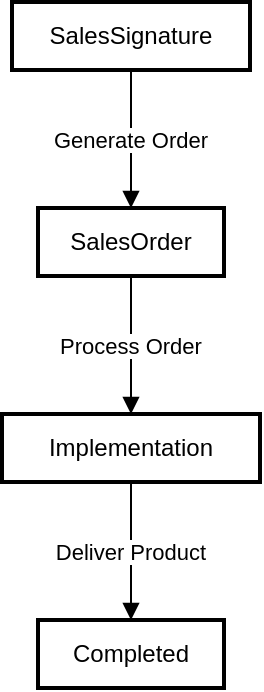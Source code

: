 <mxfile version="21.8.2" type="github">
  <diagram name="Page-1" id="OyX04bIdLHQ4_JAxAHk_">
    <mxGraphModel>
      <root>
        <mxCell id="0" />
        <mxCell id="1" parent="0" />
        <mxCell id="2" value="SalesSignature" style="whiteSpace=wrap;strokeWidth=2;" vertex="1" parent="1">
          <mxGeometry x="5" width="119" height="34" as="geometry" />
        </mxCell>
        <mxCell id="3" value="SalesOrder" style="whiteSpace=wrap;strokeWidth=2;" vertex="1" parent="1">
          <mxGeometry x="18" y="103" width="93" height="34" as="geometry" />
        </mxCell>
        <mxCell id="4" value="Implementation" style="whiteSpace=wrap;strokeWidth=2;" vertex="1" parent="1">
          <mxGeometry y="206" width="129" height="34" as="geometry" />
        </mxCell>
        <mxCell id="5" value="Completed" style="whiteSpace=wrap;strokeWidth=2;" vertex="1" parent="1">
          <mxGeometry x="18" y="309" width="93" height="34" as="geometry" />
        </mxCell>
        <mxCell id="6" value="Generate Order" style="curved=1;startArrow=none;endArrow=block;exitX=0.5;exitY=1;entryX=0.5;entryY=0;" edge="1" parent="1" source="2" target="3">
          <mxGeometry relative="1" as="geometry">
            <Array as="points" />
          </mxGeometry>
        </mxCell>
        <mxCell id="7" value="Process Order" style="curved=1;startArrow=none;endArrow=block;exitX=0.5;exitY=1;entryX=0.5;entryY=0;" edge="1" parent="1" source="3" target="4">
          <mxGeometry relative="1" as="geometry">
            <Array as="points" />
          </mxGeometry>
        </mxCell>
        <mxCell id="8" value="Deliver Product" style="curved=1;startArrow=none;endArrow=block;exitX=0.5;exitY=1;entryX=0.5;entryY=0;" edge="1" parent="1" source="4" target="5">
          <mxGeometry relative="1" as="geometry">
            <Array as="points" />
          </mxGeometry>
        </mxCell>
      </root>
    </mxGraphModel>
  </diagram>
</mxfile>
